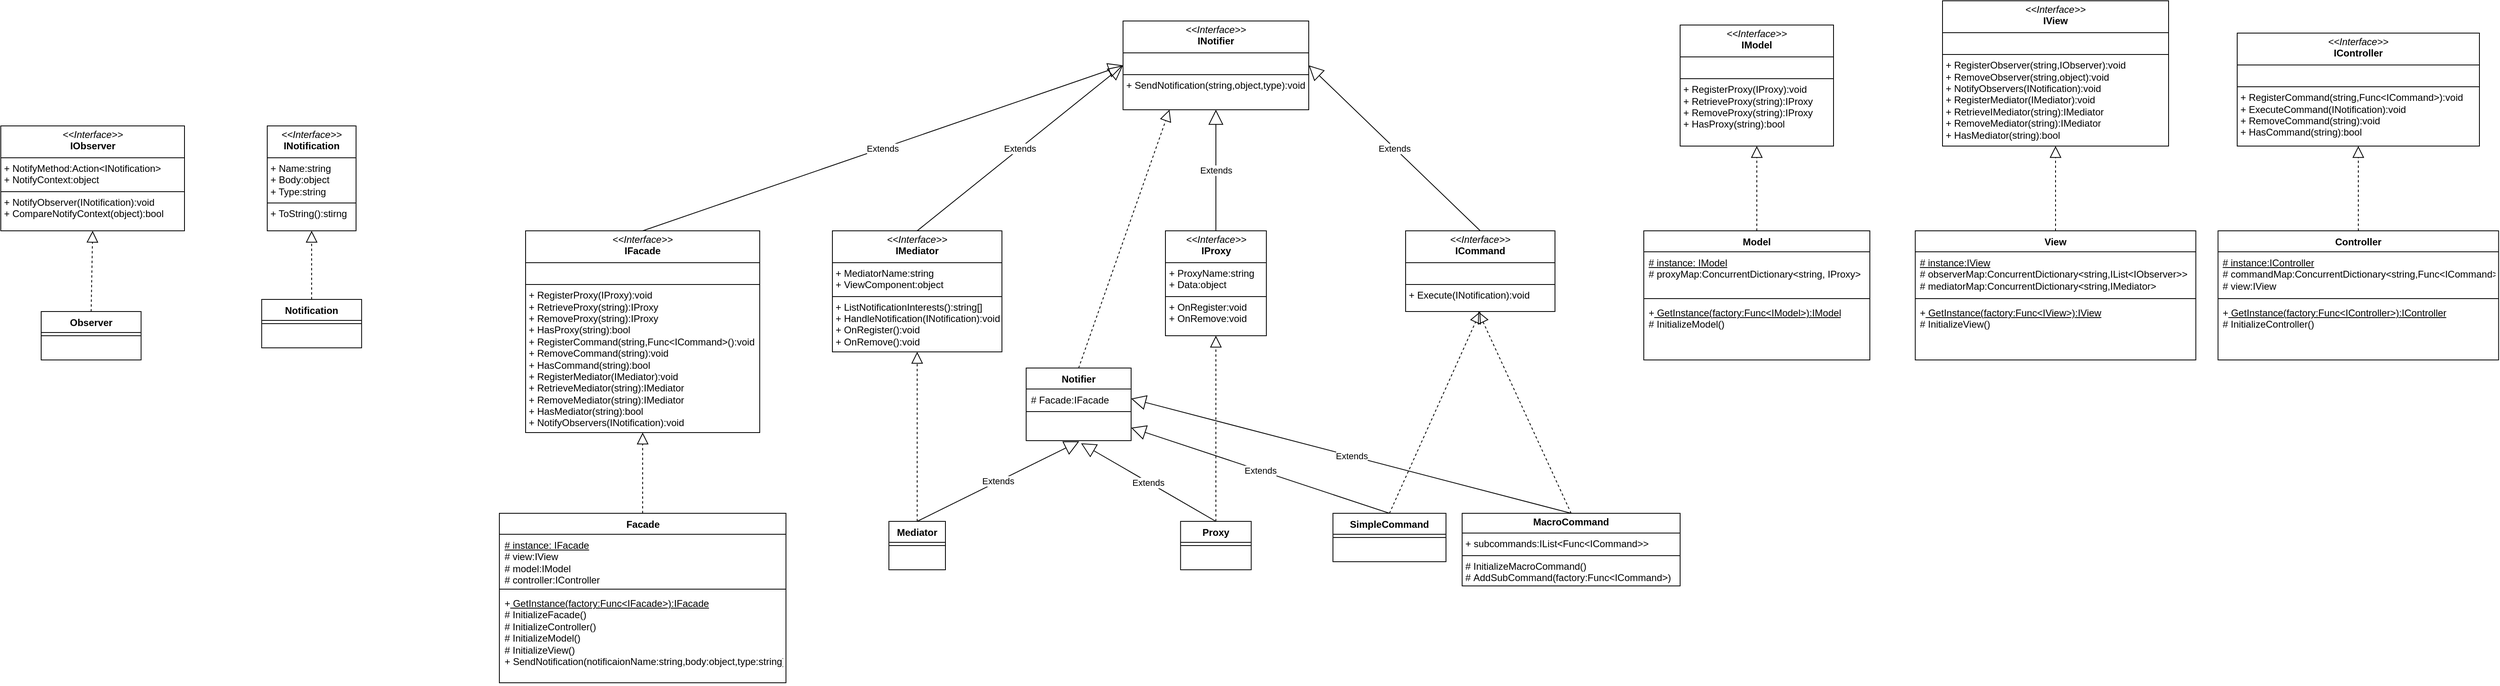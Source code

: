<mxfile version="25.0.3">
  <diagram id="C5RBs43oDa-KdzZeNtuy" name="Page-1">
    <mxGraphModel dx="5858" dy="1902" grid="1" gridSize="10" guides="1" tooltips="1" connect="1" arrows="1" fold="1" page="1" pageScale="1" pageWidth="827" pageHeight="1169" math="0" shadow="0">
      <root>
        <mxCell id="WIyWlLk6GJQsqaUBKTNV-0" />
        <mxCell id="WIyWlLk6GJQsqaUBKTNV-1" parent="WIyWlLk6GJQsqaUBKTNV-0" />
        <mxCell id="U8RlGA_P-cpTlbUNoO_q-1" value="&lt;p style=&quot;margin:0px;margin-top:4px;text-align:center;&quot;&gt;&lt;i&gt;&amp;lt;&amp;lt;Interface&amp;gt;&amp;gt;&lt;/i&gt;&lt;br&gt;&lt;b&gt;IModel&lt;/b&gt;&lt;/p&gt;&lt;hr size=&quot;1&quot; style=&quot;border-style:solid;&quot;&gt;&lt;p style=&quot;margin:0px;margin-left:4px;&quot;&gt;&lt;br&gt;&lt;/p&gt;&lt;hr size=&quot;1&quot; style=&quot;border-style:solid;&quot;&gt;&lt;p style=&quot;margin:0px;margin-left:4px;&quot;&gt;+ RegisterProxy(IProxy):void&lt;/p&gt;&lt;p style=&quot;margin:0px;margin-left:4px;&quot;&gt;+ RetrieveProxy(string):IProxy&lt;/p&gt;&lt;p style=&quot;margin:0px;margin-left:4px;&quot;&gt;+ RemoveProxy(string):IProxy&lt;/p&gt;&lt;p style=&quot;margin:0px;margin-left:4px;&quot;&gt;+ HasProxy(string):bool&lt;/p&gt;&lt;p style=&quot;margin:0px;margin-left:4px;&quot;&gt;&lt;br&gt;&lt;/p&gt;" style="verticalAlign=top;align=left;overflow=fill;html=1;whiteSpace=wrap;" parent="WIyWlLk6GJQsqaUBKTNV-1" vertex="1">
          <mxGeometry x="270" y="215" width="190" height="150" as="geometry" />
        </mxCell>
        <mxCell id="U8RlGA_P-cpTlbUNoO_q-2" style="edgeStyle=orthogonalEdgeStyle;rounded=0;orthogonalLoop=1;jettySize=auto;html=1;exitX=0.5;exitY=1;exitDx=0;exitDy=0;" parent="WIyWlLk6GJQsqaUBKTNV-1" source="U8RlGA_P-cpTlbUNoO_q-1" target="U8RlGA_P-cpTlbUNoO_q-1" edge="1">
          <mxGeometry relative="1" as="geometry" />
        </mxCell>
        <mxCell id="U8RlGA_P-cpTlbUNoO_q-3" value="&lt;p style=&quot;margin:0px;margin-top:4px;text-align:center;&quot;&gt;&lt;i&gt;&amp;lt;&amp;lt;Interface&amp;gt;&amp;gt;&lt;/i&gt;&lt;br&gt;&lt;b&gt;IView&lt;/b&gt;&lt;/p&gt;&lt;hr size=&quot;1&quot; style=&quot;border-style:solid;&quot;&gt;&lt;p style=&quot;margin:0px;margin-left:4px;&quot;&gt;&lt;br&gt;&lt;/p&gt;&lt;hr size=&quot;1&quot; style=&quot;border-style:solid;&quot;&gt;&lt;p style=&quot;margin:0px;margin-left:4px;&quot;&gt;+ RegisterObserver(string,IObserver):void&lt;/p&gt;&lt;p style=&quot;margin:0px;margin-left:4px;&quot;&gt;+ RemoveObserver(string,object):void&lt;/p&gt;&lt;p style=&quot;margin:0px;margin-left:4px;&quot;&gt;+ NotifyObservers(INotification):void&lt;/p&gt;&lt;p style=&quot;margin:0px;margin-left:4px;&quot;&gt;+ RegisterMediator(IMediator):void&lt;/p&gt;&lt;p style=&quot;margin:0px;margin-left:4px;&quot;&gt;+ RetrieveIMediator(string):IMediator&lt;/p&gt;&lt;p style=&quot;margin:0px;margin-left:4px;&quot;&gt;+ RemoveMediator(string):IMediator&lt;/p&gt;&lt;p style=&quot;margin:0px;margin-left:4px;&quot;&gt;+ HasMediator(string):bool&lt;/p&gt;&lt;p style=&quot;margin:0px;margin-left:4px;&quot;&gt;&lt;br&gt;&lt;/p&gt;&lt;p style=&quot;margin:0px;margin-left:4px;&quot;&gt;&lt;br&gt;&lt;/p&gt;" style="verticalAlign=top;align=left;overflow=fill;html=1;whiteSpace=wrap;" parent="WIyWlLk6GJQsqaUBKTNV-1" vertex="1">
          <mxGeometry x="595" y="185" width="280" height="180" as="geometry" />
        </mxCell>
        <mxCell id="U8RlGA_P-cpTlbUNoO_q-4" value="&lt;p style=&quot;margin:0px;margin-top:4px;text-align:center;&quot;&gt;&lt;i&gt;&amp;lt;&amp;lt;Interface&amp;gt;&amp;gt;&lt;/i&gt;&lt;br&gt;&lt;b&gt;IController&lt;/b&gt;&lt;/p&gt;&lt;hr size=&quot;1&quot; style=&quot;border-style:solid;&quot;&gt;&lt;p style=&quot;margin:0px;margin-left:4px;&quot;&gt;&lt;br&gt;&lt;/p&gt;&lt;hr size=&quot;1&quot; style=&quot;border-style:solid;&quot;&gt;&lt;p style=&quot;margin:0px;margin-left:4px;&quot;&gt;+ RegisterCommand(string,Func&amp;lt;ICommand&amp;gt;):void&lt;/p&gt;&lt;p style=&quot;margin:0px;margin-left:4px;&quot;&gt;+ ExecuteCommand(INotification):void&lt;/p&gt;&lt;p style=&quot;margin:0px;margin-left:4px;&quot;&gt;+ RemoveCommand(string):void&lt;/p&gt;&lt;p style=&quot;margin:0px;margin-left:4px;&quot;&gt;+ HasCommand(string):bool&lt;/p&gt;" style="verticalAlign=top;align=left;overflow=fill;html=1;whiteSpace=wrap;" parent="WIyWlLk6GJQsqaUBKTNV-1" vertex="1">
          <mxGeometry x="960" y="225" width="300" height="140" as="geometry" />
        </mxCell>
        <mxCell id="U8RlGA_P-cpTlbUNoO_q-5" value="&lt;p style=&quot;margin:0px;margin-top:4px;text-align:center;&quot;&gt;&lt;i&gt;&amp;lt;&amp;lt;Interface&amp;gt;&amp;gt;&lt;/i&gt;&lt;br&gt;&lt;b&gt;IProxy&lt;/b&gt;&lt;/p&gt;&lt;hr size=&quot;1&quot; style=&quot;border-style:solid;&quot;&gt;&lt;p style=&quot;margin:0px;margin-left:4px;&quot;&gt;+&amp;nbsp;ProxyName:string&lt;/p&gt;&lt;p style=&quot;margin:0px;margin-left:4px;&quot;&gt;+ Data:object&lt;/p&gt;&lt;hr size=&quot;1&quot; style=&quot;border-style:solid;&quot;&gt;&lt;p style=&quot;margin:0px;margin-left:4px;&quot;&gt;+ OnRegister:void&lt;/p&gt;&lt;p style=&quot;margin:0px;margin-left:4px;&quot;&gt;+ OnRemove:void&lt;/p&gt;" style="verticalAlign=top;align=left;overflow=fill;html=1;whiteSpace=wrap;" parent="WIyWlLk6GJQsqaUBKTNV-1" vertex="1">
          <mxGeometry x="-367.5" y="470" width="125" height="130" as="geometry" />
        </mxCell>
        <mxCell id="U8RlGA_P-cpTlbUNoO_q-6" value="&lt;p style=&quot;margin:0px;margin-top:4px;text-align:center;&quot;&gt;&lt;i&gt;&amp;lt;&amp;lt;Interface&amp;gt;&amp;gt;&lt;/i&gt;&lt;br&gt;&lt;b&gt;INotifier&lt;/b&gt;&lt;/p&gt;&lt;hr size=&quot;1&quot; style=&quot;border-style:solid;&quot;&gt;&lt;p style=&quot;margin:0px;margin-left:4px;&quot;&gt;&lt;br&gt;&lt;/p&gt;&lt;hr size=&quot;1&quot; style=&quot;border-style:solid;&quot;&gt;&lt;p style=&quot;margin:0px;margin-left:4px;&quot;&gt;+ SendNotification(string,object,type):void&lt;br&gt;&lt;/p&gt;" style="verticalAlign=top;align=left;overflow=fill;html=1;whiteSpace=wrap;" parent="WIyWlLk6GJQsqaUBKTNV-1" vertex="1">
          <mxGeometry x="-420" y="210" width="230" height="110" as="geometry" />
        </mxCell>
        <mxCell id="U8RlGA_P-cpTlbUNoO_q-13" value="Extends" style="endArrow=block;endSize=16;endFill=0;html=1;rounded=0;exitX=0.5;exitY=0;exitDx=0;exitDy=0;entryX=0.5;entryY=1;entryDx=0;entryDy=0;" parent="WIyWlLk6GJQsqaUBKTNV-1" source="U8RlGA_P-cpTlbUNoO_q-5" target="U8RlGA_P-cpTlbUNoO_q-6" edge="1">
          <mxGeometry width="160" relative="1" as="geometry">
            <mxPoint x="-300" y="410" as="sourcePoint" />
            <mxPoint x="-140" y="410" as="targetPoint" />
          </mxGeometry>
        </mxCell>
        <mxCell id="U8RlGA_P-cpTlbUNoO_q-16" value="&lt;p style=&quot;margin:0px;margin-top:4px;text-align:center;&quot;&gt;&lt;i&gt;&amp;lt;&amp;lt;Interface&amp;gt;&amp;gt;&lt;/i&gt;&lt;br&gt;&lt;b&gt;IObserver&lt;/b&gt;&lt;/p&gt;&lt;hr size=&quot;1&quot; style=&quot;border-style:solid;&quot;&gt;&lt;p style=&quot;margin:0px;margin-left:4px;&quot;&gt;+ NotifyMethod:Action&amp;lt;INotification&amp;gt;&lt;br&gt;&lt;/p&gt;&lt;p style=&quot;margin:0px;margin-left:4px;&quot;&gt;+ NotifyContext:object&lt;/p&gt;&lt;hr size=&quot;1&quot; style=&quot;border-style:solid;&quot;&gt;&lt;p style=&quot;margin:0px;margin-left:4px;&quot;&gt;+ NotifyObserver(INotification):void&lt;/p&gt;&lt;p style=&quot;margin:0px;margin-left:4px;&quot;&gt;+ CompareNotifyContext(object):bool&lt;/p&gt;" style="verticalAlign=top;align=left;overflow=fill;html=1;whiteSpace=wrap;" parent="WIyWlLk6GJQsqaUBKTNV-1" vertex="1">
          <mxGeometry x="-1810" y="340" width="227.5" height="130" as="geometry" />
        </mxCell>
        <mxCell id="U8RlGA_P-cpTlbUNoO_q-17" value="&lt;p style=&quot;margin:0px;margin-top:4px;text-align:center;&quot;&gt;&lt;i&gt;&amp;lt;&amp;lt;Interface&amp;gt;&amp;gt;&lt;/i&gt;&lt;br&gt;&lt;b&gt;INotification&lt;/b&gt;&lt;/p&gt;&lt;hr size=&quot;1&quot; style=&quot;border-style:solid;&quot;&gt;&lt;p style=&quot;margin:0px;margin-left:4px;&quot;&gt;+ Name:string&lt;br&gt;&lt;/p&gt;&lt;p style=&quot;margin:0px;margin-left:4px;&quot;&gt;+ Body:object&lt;/p&gt;&lt;p style=&quot;margin:0px;margin-left:4px;&quot;&gt;+ Type:string&lt;/p&gt;&lt;hr size=&quot;1&quot; style=&quot;border-style:solid;&quot;&gt;&lt;p style=&quot;margin:0px;margin-left:4px;&quot;&gt;+ ToString():stirng&lt;/p&gt;" style="verticalAlign=top;align=left;overflow=fill;html=1;whiteSpace=wrap;" parent="WIyWlLk6GJQsqaUBKTNV-1" vertex="1">
          <mxGeometry x="-1480" y="340" width="110" height="130" as="geometry" />
        </mxCell>
        <mxCell id="U8RlGA_P-cpTlbUNoO_q-18" value="&lt;p style=&quot;margin:0px;margin-top:4px;text-align:center;&quot;&gt;&lt;i&gt;&amp;lt;&amp;lt;Interface&amp;gt;&amp;gt;&lt;/i&gt;&lt;br&gt;&lt;b&gt;IMediator&lt;/b&gt;&lt;/p&gt;&lt;hr size=&quot;1&quot; style=&quot;border-style:solid;&quot;&gt;&lt;p style=&quot;margin:0px;margin-left:4px;&quot;&gt;+ MediatorName:string&lt;br&gt;&lt;/p&gt;&lt;p style=&quot;margin:0px;margin-left:4px;&quot;&gt;+ ViewComponent:object&lt;/p&gt;&lt;hr size=&quot;1&quot; style=&quot;border-style:solid;&quot;&gt;&lt;p style=&quot;margin:0px;margin-left:4px;&quot;&gt;+ ListNotificationInterests():string[]&lt;br&gt;&lt;/p&gt;&lt;p style=&quot;margin:0px;margin-left:4px;&quot;&gt;+&amp;nbsp;HandleNotification(INotification):void&lt;/p&gt;&lt;p style=&quot;margin:0px;margin-left:4px;&quot;&gt;+ OnRegister():void&lt;/p&gt;&lt;p style=&quot;margin:0px;margin-left:4px;&quot;&gt;+ OnRemove():void&lt;/p&gt;" style="verticalAlign=top;align=left;overflow=fill;html=1;whiteSpace=wrap;" parent="WIyWlLk6GJQsqaUBKTNV-1" vertex="1">
          <mxGeometry x="-780" y="470" width="210" height="150" as="geometry" />
        </mxCell>
        <mxCell id="U8RlGA_P-cpTlbUNoO_q-19" value="Extends" style="endArrow=block;endSize=16;endFill=0;html=1;rounded=0;entryX=0;entryY=0.5;entryDx=0;entryDy=0;exitX=0.5;exitY=0;exitDx=0;exitDy=0;" parent="WIyWlLk6GJQsqaUBKTNV-1" source="U8RlGA_P-cpTlbUNoO_q-18" target="U8RlGA_P-cpTlbUNoO_q-6" edge="1">
          <mxGeometry width="160" relative="1" as="geometry">
            <mxPoint x="-510" y="410" as="sourcePoint" />
            <mxPoint x="-525.5" y="300" as="targetPoint" />
          </mxGeometry>
        </mxCell>
        <mxCell id="U8RlGA_P-cpTlbUNoO_q-20" value="&lt;p style=&quot;margin:0px;margin-top:4px;text-align:center;&quot;&gt;&lt;i&gt;&amp;lt;&amp;lt;Interface&amp;gt;&amp;gt;&lt;/i&gt;&lt;br&gt;&lt;b&gt;I&lt;/b&gt;&lt;span style=&quot;background-color: initial; text-align: left;&quot;&gt;&lt;b&gt;Command&lt;/b&gt;&lt;/span&gt;&lt;/p&gt;&lt;hr size=&quot;1&quot; style=&quot;border-style:solid;&quot;&gt;&lt;p style=&quot;margin:0px;margin-left:4px;&quot;&gt;&lt;br&gt;&lt;/p&gt;&lt;hr size=&quot;1&quot; style=&quot;border-style:solid;&quot;&gt;&lt;p style=&quot;margin:0px;margin-left:4px;&quot;&gt;+ Execute(INotification):void&lt;/p&gt;" style="verticalAlign=top;align=left;overflow=fill;html=1;whiteSpace=wrap;" parent="WIyWlLk6GJQsqaUBKTNV-1" vertex="1">
          <mxGeometry x="-70" y="470" width="185" height="100" as="geometry" />
        </mxCell>
        <mxCell id="U8RlGA_P-cpTlbUNoO_q-22" value="Extends" style="endArrow=block;endSize=16;endFill=0;html=1;rounded=0;entryX=1;entryY=0.5;entryDx=0;entryDy=0;exitX=0.5;exitY=0;exitDx=0;exitDy=0;" parent="WIyWlLk6GJQsqaUBKTNV-1" source="U8RlGA_P-cpTlbUNoO_q-20" target="U8RlGA_P-cpTlbUNoO_q-6" edge="1">
          <mxGeometry width="160" relative="1" as="geometry">
            <mxPoint x="-40" y="420" as="sourcePoint" />
            <mxPoint x="120" y="580" as="targetPoint" />
          </mxGeometry>
        </mxCell>
        <mxCell id="U8RlGA_P-cpTlbUNoO_q-23" value="&lt;p style=&quot;margin:0px;margin-top:4px;text-align:center;&quot;&gt;&lt;i&gt;&amp;lt;&amp;lt;Interface&amp;gt;&amp;gt;&lt;/i&gt;&lt;br&gt;&lt;b&gt;IFacade&lt;/b&gt;&lt;/p&gt;&lt;hr size=&quot;1&quot; style=&quot;border-style:solid;&quot;&gt;&lt;p style=&quot;margin:0px;margin-left:4px;&quot;&gt;&lt;br&gt;&lt;/p&gt;&lt;hr size=&quot;1&quot; style=&quot;border-style:solid;&quot;&gt;&lt;p style=&quot;margin:0px;margin-left:4px;&quot;&gt;+&amp;nbsp;&lt;span style=&quot;background-color: initial;&quot;&gt;RegisterProxy(IProxy):void&lt;/span&gt;&lt;/p&gt;&lt;p style=&quot;margin:0px;margin-left:4px;&quot;&gt;&lt;span style=&quot;background-color: initial;&quot;&gt;+ RetrieveProxy(string):IProxy&lt;/span&gt;&lt;/p&gt;&lt;p style=&quot;margin:0px;margin-left:4px;&quot;&gt;&lt;span style=&quot;background-color: initial;&quot;&gt;+ RemoveProxy(string):IProxy&lt;/span&gt;&lt;/p&gt;&lt;p style=&quot;margin:0px;margin-left:4px;&quot;&gt;&lt;span style=&quot;background-color: initial;&quot;&gt;+ HasProxy(string):bool&lt;/span&gt;&lt;/p&gt;&lt;p style=&quot;margin:0px;margin-left:4px;&quot;&gt;&lt;span style=&quot;background-color: initial;&quot;&gt;+ RegisterCommand(string,Func&amp;lt;ICommand&amp;gt;():void&lt;/span&gt;&lt;/p&gt;&lt;p style=&quot;margin:0px;margin-left:4px;&quot;&gt;&lt;span style=&quot;background-color: initial;&quot;&gt;+ RemoveCommand(string):void&lt;/span&gt;&lt;/p&gt;&lt;p style=&quot;margin:0px;margin-left:4px;&quot;&gt;&lt;span style=&quot;background-color: initial;&quot;&gt;+ HasCommand(string):bool&lt;/span&gt;&lt;/p&gt;&lt;p style=&quot;margin:0px;margin-left:4px;&quot;&gt;&lt;span style=&quot;background-color: initial;&quot;&gt;+ RegisterMediator(IMediator):void&lt;/span&gt;&lt;/p&gt;&lt;p style=&quot;margin:0px;margin-left:4px;&quot;&gt;+ RetrieveMediator(string):IMediator&lt;/p&gt;&lt;p style=&quot;margin:0px;margin-left:4px;&quot;&gt;+ RemoveMediator(string):IMediator&lt;/p&gt;&lt;p style=&quot;margin:0px;margin-left:4px;&quot;&gt;+ HasMediator(string):bool&lt;/p&gt;&lt;p style=&quot;margin:0px;margin-left:4px;&quot;&gt;+ NotifyObservers(INotification):void&lt;/p&gt;&lt;p style=&quot;margin:0px;margin-left:4px;&quot;&gt;&lt;span style=&quot;background-color: initial;&quot;&gt;&lt;br&gt;&lt;/span&gt;&lt;/p&gt;" style="verticalAlign=top;align=left;overflow=fill;html=1;whiteSpace=wrap;" parent="WIyWlLk6GJQsqaUBKTNV-1" vertex="1">
          <mxGeometry x="-1160" y="470" width="290" height="250" as="geometry" />
        </mxCell>
        <mxCell id="U8RlGA_P-cpTlbUNoO_q-24" value="Extends" style="endArrow=block;endSize=16;endFill=0;html=1;rounded=0;entryX=0;entryY=0.5;entryDx=0;entryDy=0;exitX=0.5;exitY=0;exitDx=0;exitDy=0;" parent="WIyWlLk6GJQsqaUBKTNV-1" source="U8RlGA_P-cpTlbUNoO_q-23" target="U8RlGA_P-cpTlbUNoO_q-6" edge="1">
          <mxGeometry width="160" relative="1" as="geometry">
            <mxPoint x="-1010" y="340" as="sourcePoint" />
            <mxPoint x="-850" y="340" as="targetPoint" />
          </mxGeometry>
        </mxCell>
        <mxCell id="U8RlGA_P-cpTlbUNoO_q-29" value="" style="endArrow=block;dashed=1;endFill=0;endSize=12;html=1;rounded=0;exitX=0.5;exitY=0;exitDx=0;exitDy=0;" parent="WIyWlLk6GJQsqaUBKTNV-1" source="U8RlGA_P-cpTlbUNoO_q-46" target="U8RlGA_P-cpTlbUNoO_q-1" edge="1">
          <mxGeometry width="160" relative="1" as="geometry">
            <mxPoint x="365" y="470" as="sourcePoint" />
            <mxPoint x="440" y="630" as="targetPoint" />
          </mxGeometry>
        </mxCell>
        <mxCell id="U8RlGA_P-cpTlbUNoO_q-30" value="View" style="swimlane;fontStyle=1;align=center;verticalAlign=top;childLayout=stackLayout;horizontal=1;startSize=26;horizontalStack=0;resizeParent=1;resizeParentMax=0;resizeLast=0;collapsible=1;marginBottom=0;whiteSpace=wrap;html=1;" parent="WIyWlLk6GJQsqaUBKTNV-1" vertex="1">
          <mxGeometry x="561.25" y="470" width="347.5" height="160" as="geometry">
            <mxRectangle x="280" y="480" width="70" height="30" as="alternateBounds" />
          </mxGeometry>
        </mxCell>
        <mxCell id="U8RlGA_P-cpTlbUNoO_q-31" value="&lt;u&gt;# instance:IView&lt;/u&gt;&lt;div&gt;# observerMap:ConcurrentDictionary&amp;lt;string,IList&amp;lt;IObserver&amp;gt;&amp;gt;&lt;/div&gt;&lt;div&gt;# mediatorMap:ConcurrentDictionary&amp;lt;string,IMediator&amp;gt;&lt;/div&gt;" style="text;strokeColor=none;fillColor=none;align=left;verticalAlign=top;spacingLeft=4;spacingRight=4;overflow=hidden;rotatable=0;points=[[0,0.5],[1,0.5]];portConstraint=eastwest;whiteSpace=wrap;html=1;" parent="U8RlGA_P-cpTlbUNoO_q-30" vertex="1">
          <mxGeometry y="26" width="347.5" height="54" as="geometry" />
        </mxCell>
        <mxCell id="U8RlGA_P-cpTlbUNoO_q-32" value="" style="line;strokeWidth=1;fillColor=none;align=left;verticalAlign=middle;spacingTop=-1;spacingLeft=3;spacingRight=3;rotatable=0;labelPosition=right;points=[];portConstraint=eastwest;strokeColor=inherit;" parent="U8RlGA_P-cpTlbUNoO_q-30" vertex="1">
          <mxGeometry y="80" width="347.5" height="8" as="geometry" />
        </mxCell>
        <mxCell id="U8RlGA_P-cpTlbUNoO_q-33" value="&lt;div&gt;+&lt;u&gt; GetInstance(&lt;span style=&quot;background-color: initial;&quot;&gt;factory:&lt;/span&gt;&lt;span style=&quot;background-color: initial;&quot;&gt;Func&amp;lt;IView&amp;gt;):IView&lt;/span&gt;&lt;/u&gt;&lt;/div&gt;#&amp;nbsp;InitializeView()&lt;div&gt;&lt;div&gt;&lt;br&gt;&lt;/div&gt;&lt;/div&gt;" style="text;strokeColor=none;fillColor=none;align=left;verticalAlign=top;spacingLeft=4;spacingRight=4;overflow=hidden;rotatable=0;points=[[0,0.5],[1,0.5]];portConstraint=eastwest;whiteSpace=wrap;html=1;" parent="U8RlGA_P-cpTlbUNoO_q-30" vertex="1">
          <mxGeometry y="88" width="347.5" height="72" as="geometry" />
        </mxCell>
        <mxCell id="U8RlGA_P-cpTlbUNoO_q-34" value="" style="endArrow=block;dashed=1;endFill=0;endSize=12;html=1;rounded=0;exitX=0.5;exitY=0;exitDx=0;exitDy=0;entryX=0.5;entryY=1;entryDx=0;entryDy=0;" parent="WIyWlLk6GJQsqaUBKTNV-1" source="U8RlGA_P-cpTlbUNoO_q-30" target="U8RlGA_P-cpTlbUNoO_q-3" edge="1">
          <mxGeometry width="160" relative="1" as="geometry">
            <mxPoint x="649.57" y="485" as="sourcePoint" />
            <mxPoint x="649.57" y="380" as="targetPoint" />
          </mxGeometry>
        </mxCell>
        <mxCell id="U8RlGA_P-cpTlbUNoO_q-35" value="Controller" style="swimlane;fontStyle=1;align=center;verticalAlign=top;childLayout=stackLayout;horizontal=1;startSize=26;horizontalStack=0;resizeParent=1;resizeParentMax=0;resizeLast=0;collapsible=1;marginBottom=0;whiteSpace=wrap;html=1;" parent="WIyWlLk6GJQsqaUBKTNV-1" vertex="1">
          <mxGeometry x="936.25" y="470" width="347.5" height="160" as="geometry">
            <mxRectangle x="280" y="480" width="70" height="30" as="alternateBounds" />
          </mxGeometry>
        </mxCell>
        <mxCell id="U8RlGA_P-cpTlbUNoO_q-36" value="&lt;u&gt;# instance:IController&lt;/u&gt;&lt;div&gt;#&amp;nbsp;commandMap:ConcurrentDictionary&amp;lt;string,Func&amp;lt;ICommand&amp;gt;&amp;gt;&lt;/div&gt;&lt;div&gt;# view:IView&lt;/div&gt;" style="text;strokeColor=none;fillColor=none;align=left;verticalAlign=top;spacingLeft=4;spacingRight=4;overflow=hidden;rotatable=0;points=[[0,0.5],[1,0.5]];portConstraint=eastwest;whiteSpace=wrap;html=1;" parent="U8RlGA_P-cpTlbUNoO_q-35" vertex="1">
          <mxGeometry y="26" width="347.5" height="54" as="geometry" />
        </mxCell>
        <mxCell id="U8RlGA_P-cpTlbUNoO_q-37" value="" style="line;strokeWidth=1;fillColor=none;align=left;verticalAlign=middle;spacingTop=-1;spacingLeft=3;spacingRight=3;rotatable=0;labelPosition=right;points=[];portConstraint=eastwest;strokeColor=inherit;" parent="U8RlGA_P-cpTlbUNoO_q-35" vertex="1">
          <mxGeometry y="80" width="347.5" height="8" as="geometry" />
        </mxCell>
        <mxCell id="U8RlGA_P-cpTlbUNoO_q-38" value="&lt;div&gt;+&lt;u&gt; GetInstance(&lt;span style=&quot;background-color: initial;&quot;&gt;factory:&lt;/span&gt;&lt;span style=&quot;background-color: initial;&quot;&gt;Func&amp;lt;IController&amp;gt;):IController&lt;/span&gt;&lt;/u&gt;&lt;/div&gt;#&amp;nbsp;InitializeController()&lt;div&gt;&lt;div&gt;&lt;br&gt;&lt;/div&gt;&lt;/div&gt;" style="text;strokeColor=none;fillColor=none;align=left;verticalAlign=top;spacingLeft=4;spacingRight=4;overflow=hidden;rotatable=0;points=[[0,0.5],[1,0.5]];portConstraint=eastwest;whiteSpace=wrap;html=1;" parent="U8RlGA_P-cpTlbUNoO_q-35" vertex="1">
          <mxGeometry y="88" width="347.5" height="72" as="geometry" />
        </mxCell>
        <mxCell id="U8RlGA_P-cpTlbUNoO_q-39" value="" style="endArrow=block;dashed=1;endFill=0;endSize=12;html=1;rounded=0;exitX=0.5;exitY=0;exitDx=0;exitDy=0;entryX=0.5;entryY=1;entryDx=0;entryDy=0;" parent="WIyWlLk6GJQsqaUBKTNV-1" source="U8RlGA_P-cpTlbUNoO_q-35" target="U8RlGA_P-cpTlbUNoO_q-4" edge="1">
          <mxGeometry width="160" relative="1" as="geometry">
            <mxPoint x="1090" y="505" as="sourcePoint" />
            <mxPoint x="1090" y="400" as="targetPoint" />
          </mxGeometry>
        </mxCell>
        <mxCell id="U8RlGA_P-cpTlbUNoO_q-46" value="Model" style="swimlane;fontStyle=1;align=center;verticalAlign=top;childLayout=stackLayout;horizontal=1;startSize=26;horizontalStack=0;resizeParent=1;resizeParentMax=0;resizeLast=0;collapsible=1;marginBottom=0;whiteSpace=wrap;html=1;" parent="WIyWlLk6GJQsqaUBKTNV-1" vertex="1">
          <mxGeometry x="225" y="470" width="280" height="160" as="geometry">
            <mxRectangle x="280" y="480" width="70" height="30" as="alternateBounds" />
          </mxGeometry>
        </mxCell>
        <mxCell id="U8RlGA_P-cpTlbUNoO_q-47" value="&lt;u&gt;# instance:&amp;nbsp;IModel&lt;/u&gt;&lt;div&gt;#&amp;nbsp;proxyMap:ConcurrentDictionary&amp;lt;string, IProxy&amp;gt;&lt;/div&gt;" style="text;strokeColor=none;fillColor=none;align=left;verticalAlign=top;spacingLeft=4;spacingRight=4;overflow=hidden;rotatable=0;points=[[0,0.5],[1,0.5]];portConstraint=eastwest;whiteSpace=wrap;html=1;" parent="U8RlGA_P-cpTlbUNoO_q-46" vertex="1">
          <mxGeometry y="26" width="280" height="54" as="geometry" />
        </mxCell>
        <mxCell id="U8RlGA_P-cpTlbUNoO_q-48" value="" style="line;strokeWidth=1;fillColor=none;align=left;verticalAlign=middle;spacingTop=-1;spacingLeft=3;spacingRight=3;rotatable=0;labelPosition=right;points=[];portConstraint=eastwest;strokeColor=inherit;" parent="U8RlGA_P-cpTlbUNoO_q-46" vertex="1">
          <mxGeometry y="80" width="280" height="8" as="geometry" />
        </mxCell>
        <mxCell id="U8RlGA_P-cpTlbUNoO_q-49" value="&lt;div&gt;&lt;div&gt;+&lt;u&gt;&amp;nbsp;GetInstance(&lt;span style=&quot;background-color: initial;&quot;&gt;factory:&lt;/span&gt;&lt;span style=&quot;background-color: initial;&quot;&gt;Func&amp;lt;IModel&amp;gt;):IModel&lt;/span&gt;&lt;/u&gt;&lt;/div&gt;#&amp;nbsp;InitializeModel()&lt;div&gt;&lt;br&gt;&lt;/div&gt;&lt;/div&gt;" style="text;strokeColor=none;fillColor=none;align=left;verticalAlign=top;spacingLeft=4;spacingRight=4;overflow=hidden;rotatable=0;points=[[0,0.5],[1,0.5]];portConstraint=eastwest;whiteSpace=wrap;html=1;" parent="U8RlGA_P-cpTlbUNoO_q-46" vertex="1">
          <mxGeometry y="88" width="280" height="72" as="geometry" />
        </mxCell>
        <mxCell id="U8RlGA_P-cpTlbUNoO_q-50" value="Facade" style="swimlane;fontStyle=1;align=center;verticalAlign=top;childLayout=stackLayout;horizontal=1;startSize=26;horizontalStack=0;resizeParent=1;resizeParentMax=0;resizeLast=0;collapsible=1;marginBottom=0;whiteSpace=wrap;html=1;" parent="WIyWlLk6GJQsqaUBKTNV-1" vertex="1">
          <mxGeometry x="-1192.5" y="820" width="355" height="210" as="geometry">
            <mxRectangle x="280" y="480" width="70" height="30" as="alternateBounds" />
          </mxGeometry>
        </mxCell>
        <mxCell id="U8RlGA_P-cpTlbUNoO_q-51" value="&lt;u&gt;# instance:&amp;nbsp;IFacade&lt;br&gt;&lt;/u&gt;&lt;div&gt;# view:IView&lt;/div&gt;&lt;div&gt;# model:IModel&lt;/div&gt;&lt;div&gt;# controller:IController&lt;/div&gt;" style="text;strokeColor=none;fillColor=none;align=left;verticalAlign=top;spacingLeft=4;spacingRight=4;overflow=hidden;rotatable=0;points=[[0,0.5],[1,0.5]];portConstraint=eastwest;whiteSpace=wrap;html=1;" parent="U8RlGA_P-cpTlbUNoO_q-50" vertex="1">
          <mxGeometry y="26" width="355" height="64" as="geometry" />
        </mxCell>
        <mxCell id="U8RlGA_P-cpTlbUNoO_q-52" value="" style="line;strokeWidth=1;fillColor=none;align=left;verticalAlign=middle;spacingTop=-1;spacingLeft=3;spacingRight=3;rotatable=0;labelPosition=right;points=[];portConstraint=eastwest;strokeColor=inherit;" parent="U8RlGA_P-cpTlbUNoO_q-50" vertex="1">
          <mxGeometry y="90" width="355" height="8" as="geometry" />
        </mxCell>
        <mxCell id="U8RlGA_P-cpTlbUNoO_q-53" value="&lt;div&gt;&lt;div&gt;+&lt;u&gt;&amp;nbsp;GetInstance(&lt;span style=&quot;background-color: initial;&quot;&gt;factory:&lt;/span&gt;&lt;span style=&quot;background-color: initial;&quot;&gt;Func&amp;lt;IFacade&amp;gt;):&lt;/span&gt;&lt;/u&gt;&lt;span style=&quot;background-color: initial;&quot;&gt;&lt;u&gt;IFacade&lt;/u&gt;&lt;/span&gt;&lt;/div&gt;#&amp;nbsp;InitializeFacade()&lt;/div&gt;&lt;div&gt;# InitializeController()&lt;/div&gt;&lt;div&gt;# InitializeModel()&lt;/div&gt;&lt;div&gt;# InitializeView()&lt;/div&gt;&lt;div&gt;+&amp;nbsp;SendNotification(notificaionName:string,body:object,type:string)&lt;/div&gt;&lt;div&gt;&lt;br&gt;&lt;div&gt;&lt;br&gt;&lt;/div&gt;&lt;/div&gt;" style="text;strokeColor=none;fillColor=none;align=left;verticalAlign=top;spacingLeft=4;spacingRight=4;overflow=hidden;rotatable=0;points=[[0,0.5],[1,0.5]];portConstraint=eastwest;whiteSpace=wrap;html=1;" parent="U8RlGA_P-cpTlbUNoO_q-50" vertex="1">
          <mxGeometry y="98" width="355" height="112" as="geometry" />
        </mxCell>
        <mxCell id="U8RlGA_P-cpTlbUNoO_q-54" value="" style="endArrow=block;dashed=1;endFill=0;endSize=12;html=1;rounded=0;exitX=0.5;exitY=0;exitDx=0;exitDy=0;entryX=0.5;entryY=1;entryDx=0;entryDy=0;" parent="WIyWlLk6GJQsqaUBKTNV-1" source="U8RlGA_P-cpTlbUNoO_q-50" target="U8RlGA_P-cpTlbUNoO_q-23" edge="1">
          <mxGeometry width="160" relative="1" as="geometry">
            <mxPoint x="-553.34" y="795" as="sourcePoint" />
            <mxPoint x="-553.34" y="690" as="targetPoint" />
          </mxGeometry>
        </mxCell>
        <mxCell id="U8RlGA_P-cpTlbUNoO_q-55" value="Notifier" style="swimlane;fontStyle=1;align=center;verticalAlign=top;childLayout=stackLayout;horizontal=1;startSize=26;horizontalStack=0;resizeParent=1;resizeParentMax=0;resizeLast=0;collapsible=1;marginBottom=0;whiteSpace=wrap;html=1;" parent="WIyWlLk6GJQsqaUBKTNV-1" vertex="1">
          <mxGeometry x="-540" y="640" width="130" height="90" as="geometry">
            <mxRectangle x="280" y="480" width="70" height="30" as="alternateBounds" />
          </mxGeometry>
        </mxCell>
        <mxCell id="U8RlGA_P-cpTlbUNoO_q-56" value="# Facade:IFacade" style="text;strokeColor=none;fillColor=none;align=left;verticalAlign=top;spacingLeft=4;spacingRight=4;overflow=hidden;rotatable=0;points=[[0,0.5],[1,0.5]];portConstraint=eastwest;whiteSpace=wrap;html=1;" parent="U8RlGA_P-cpTlbUNoO_q-55" vertex="1">
          <mxGeometry y="26" width="130" height="24" as="geometry" />
        </mxCell>
        <mxCell id="U8RlGA_P-cpTlbUNoO_q-57" value="" style="line;strokeWidth=1;fillColor=none;align=left;verticalAlign=middle;spacingTop=-1;spacingLeft=3;spacingRight=3;rotatable=0;labelPosition=right;points=[];portConstraint=eastwest;strokeColor=inherit;" parent="U8RlGA_P-cpTlbUNoO_q-55" vertex="1">
          <mxGeometry y="50" width="130" height="8" as="geometry" />
        </mxCell>
        <mxCell id="U8RlGA_P-cpTlbUNoO_q-58" value="&lt;div&gt;&lt;div&gt;&lt;br&gt;&lt;/div&gt;&lt;/div&gt;" style="text;strokeColor=none;fillColor=none;align=left;verticalAlign=top;spacingLeft=4;spacingRight=4;overflow=hidden;rotatable=0;points=[[0,0.5],[1,0.5]];portConstraint=eastwest;whiteSpace=wrap;html=1;" parent="U8RlGA_P-cpTlbUNoO_q-55" vertex="1">
          <mxGeometry y="58" width="130" height="32" as="geometry" />
        </mxCell>
        <mxCell id="U8RlGA_P-cpTlbUNoO_q-60" value="" style="endArrow=block;dashed=1;endFill=0;endSize=12;html=1;rounded=0;exitX=0.5;exitY=0;exitDx=0;exitDy=0;entryX=0.25;entryY=1;entryDx=0;entryDy=0;" parent="WIyWlLk6GJQsqaUBKTNV-1" source="U8RlGA_P-cpTlbUNoO_q-55" target="U8RlGA_P-cpTlbUNoO_q-6" edge="1">
          <mxGeometry width="160" relative="1" as="geometry">
            <mxPoint x="-795" y="1220" as="sourcePoint" />
            <mxPoint x="-90" y="710" as="targetPoint" />
          </mxGeometry>
        </mxCell>
        <mxCell id="U8RlGA_P-cpTlbUNoO_q-61" value="Mediator" style="swimlane;fontStyle=1;align=center;verticalAlign=top;childLayout=stackLayout;horizontal=1;startSize=26;horizontalStack=0;resizeParent=1;resizeParentMax=0;resizeLast=0;collapsible=1;marginBottom=0;whiteSpace=wrap;html=1;" parent="WIyWlLk6GJQsqaUBKTNV-1" vertex="1">
          <mxGeometry x="-710" y="830" width="70" height="60" as="geometry">
            <mxRectangle x="280" y="480" width="70" height="30" as="alternateBounds" />
          </mxGeometry>
        </mxCell>
        <mxCell id="U8RlGA_P-cpTlbUNoO_q-63" value="" style="line;strokeWidth=1;fillColor=none;align=left;verticalAlign=middle;spacingTop=-1;spacingLeft=3;spacingRight=3;rotatable=0;labelPosition=right;points=[];portConstraint=eastwest;strokeColor=inherit;" parent="U8RlGA_P-cpTlbUNoO_q-61" vertex="1">
          <mxGeometry y="26" width="70" height="8" as="geometry" />
        </mxCell>
        <mxCell id="U8RlGA_P-cpTlbUNoO_q-64" value="&lt;div&gt;&lt;div&gt;&lt;br&gt;&lt;/div&gt;&lt;/div&gt;" style="text;strokeColor=none;fillColor=none;align=left;verticalAlign=top;spacingLeft=4;spacingRight=4;overflow=hidden;rotatable=0;points=[[0,0.5],[1,0.5]];portConstraint=eastwest;whiteSpace=wrap;html=1;" parent="U8RlGA_P-cpTlbUNoO_q-61" vertex="1">
          <mxGeometry y="34" width="70" height="26" as="geometry" />
        </mxCell>
        <mxCell id="U8RlGA_P-cpTlbUNoO_q-65" value="" style="endArrow=block;dashed=1;endFill=0;endSize=12;html=1;rounded=0;entryX=0.5;entryY=1;entryDx=0;entryDy=0;exitX=0.5;exitY=0;exitDx=0;exitDy=0;" parent="WIyWlLk6GJQsqaUBKTNV-1" source="U8RlGA_P-cpTlbUNoO_q-61" target="U8RlGA_P-cpTlbUNoO_q-18" edge="1">
          <mxGeometry width="160" relative="1" as="geometry">
            <mxPoint x="-770" y="840" as="sourcePoint" />
            <mxPoint x="-707" y="640" as="targetPoint" />
          </mxGeometry>
        </mxCell>
        <mxCell id="U8RlGA_P-cpTlbUNoO_q-66" value="Extends" style="endArrow=block;endSize=16;endFill=0;html=1;rounded=0;exitX=0.5;exitY=0;exitDx=0;exitDy=0;entryX=0.505;entryY=1.029;entryDx=0;entryDy=0;entryPerimeter=0;" parent="WIyWlLk6GJQsqaUBKTNV-1" source="U8RlGA_P-cpTlbUNoO_q-61" target="U8RlGA_P-cpTlbUNoO_q-58" edge="1">
          <mxGeometry width="160" relative="1" as="geometry">
            <mxPoint x="-280" y="650" as="sourcePoint" />
            <mxPoint x="-120" y="650" as="targetPoint" />
          </mxGeometry>
        </mxCell>
        <mxCell id="U8RlGA_P-cpTlbUNoO_q-67" value="Proxy" style="swimlane;fontStyle=1;align=center;verticalAlign=top;childLayout=stackLayout;horizontal=1;startSize=26;horizontalStack=0;resizeParent=1;resizeParentMax=0;resizeLast=0;collapsible=1;marginBottom=0;whiteSpace=wrap;html=1;" parent="WIyWlLk6GJQsqaUBKTNV-1" vertex="1">
          <mxGeometry x="-348.75" y="830" width="87.5" height="60" as="geometry">
            <mxRectangle x="280" y="480" width="70" height="30" as="alternateBounds" />
          </mxGeometry>
        </mxCell>
        <mxCell id="U8RlGA_P-cpTlbUNoO_q-68" value="" style="line;strokeWidth=1;fillColor=none;align=left;verticalAlign=middle;spacingTop=-1;spacingLeft=3;spacingRight=3;rotatable=0;labelPosition=right;points=[];portConstraint=eastwest;strokeColor=inherit;" parent="U8RlGA_P-cpTlbUNoO_q-67" vertex="1">
          <mxGeometry y="26" width="87.5" height="8" as="geometry" />
        </mxCell>
        <mxCell id="U8RlGA_P-cpTlbUNoO_q-69" value="&lt;div&gt;&lt;div&gt;&lt;br&gt;&lt;/div&gt;&lt;/div&gt;" style="text;strokeColor=none;fillColor=none;align=left;verticalAlign=top;spacingLeft=4;spacingRight=4;overflow=hidden;rotatable=0;points=[[0,0.5],[1,0.5]];portConstraint=eastwest;whiteSpace=wrap;html=1;" parent="U8RlGA_P-cpTlbUNoO_q-67" vertex="1">
          <mxGeometry y="34" width="87.5" height="26" as="geometry" />
        </mxCell>
        <mxCell id="U8RlGA_P-cpTlbUNoO_q-70" value="Extends" style="endArrow=block;endSize=16;endFill=0;html=1;rounded=0;exitX=0.5;exitY=0;exitDx=0;exitDy=0;entryX=0.523;entryY=1.103;entryDx=0;entryDy=0;entryPerimeter=0;" parent="WIyWlLk6GJQsqaUBKTNV-1" source="U8RlGA_P-cpTlbUNoO_q-67" target="U8RlGA_P-cpTlbUNoO_q-58" edge="1">
          <mxGeometry width="160" relative="1" as="geometry">
            <mxPoint x="-270" y="839" as="sourcePoint" />
            <mxPoint x="-440" y="760" as="targetPoint" />
          </mxGeometry>
        </mxCell>
        <mxCell id="U8RlGA_P-cpTlbUNoO_q-71" value="" style="endArrow=block;dashed=1;endFill=0;endSize=12;html=1;rounded=0;exitX=0.5;exitY=0;exitDx=0;exitDy=0;entryX=0.5;entryY=1;entryDx=0;entryDy=0;" parent="WIyWlLk6GJQsqaUBKTNV-1" source="U8RlGA_P-cpTlbUNoO_q-67" target="U8RlGA_P-cpTlbUNoO_q-5" edge="1">
          <mxGeometry width="160" relative="1" as="geometry">
            <mxPoint x="-70" y="910" as="sourcePoint" />
            <mxPoint x="192" y="700" as="targetPoint" />
          </mxGeometry>
        </mxCell>
        <mxCell id="U8RlGA_P-cpTlbUNoO_q-72" value="Observer" style="swimlane;fontStyle=1;align=center;verticalAlign=top;childLayout=stackLayout;horizontal=1;startSize=26;horizontalStack=0;resizeParent=1;resizeParentMax=0;resizeLast=0;collapsible=1;marginBottom=0;whiteSpace=wrap;html=1;" parent="WIyWlLk6GJQsqaUBKTNV-1" vertex="1">
          <mxGeometry x="-1760" y="570" width="123.75" height="60" as="geometry">
            <mxRectangle x="280" y="480" width="70" height="30" as="alternateBounds" />
          </mxGeometry>
        </mxCell>
        <mxCell id="U8RlGA_P-cpTlbUNoO_q-73" value="" style="line;strokeWidth=1;fillColor=none;align=left;verticalAlign=middle;spacingTop=-1;spacingLeft=3;spacingRight=3;rotatable=0;labelPosition=right;points=[];portConstraint=eastwest;strokeColor=inherit;" parent="U8RlGA_P-cpTlbUNoO_q-72" vertex="1">
          <mxGeometry y="26" width="123.75" height="8" as="geometry" />
        </mxCell>
        <mxCell id="U8RlGA_P-cpTlbUNoO_q-74" value="&lt;div&gt;&lt;div&gt;&lt;br&gt;&lt;/div&gt;&lt;/div&gt;" style="text;strokeColor=none;fillColor=none;align=left;verticalAlign=top;spacingLeft=4;spacingRight=4;overflow=hidden;rotatable=0;points=[[0,0.5],[1,0.5]];portConstraint=eastwest;whiteSpace=wrap;html=1;" parent="U8RlGA_P-cpTlbUNoO_q-72" vertex="1">
          <mxGeometry y="34" width="123.75" height="26" as="geometry" />
        </mxCell>
        <mxCell id="U8RlGA_P-cpTlbUNoO_q-75" value="" style="endArrow=block;dashed=1;endFill=0;endSize=12;html=1;rounded=0;exitX=0.5;exitY=0;exitDx=0;exitDy=0;entryX=0.5;entryY=1;entryDx=0;entryDy=0;" parent="WIyWlLk6GJQsqaUBKTNV-1" source="U8RlGA_P-cpTlbUNoO_q-72" target="U8RlGA_P-cpTlbUNoO_q-16" edge="1">
          <mxGeometry width="160" relative="1" as="geometry">
            <mxPoint x="-1690" y="585" as="sourcePoint" />
            <mxPoint x="-1690" y="485" as="targetPoint" />
          </mxGeometry>
        </mxCell>
        <mxCell id="U8RlGA_P-cpTlbUNoO_q-79" value="Notification" style="swimlane;fontStyle=1;align=center;verticalAlign=top;childLayout=stackLayout;horizontal=1;startSize=26;horizontalStack=0;resizeParent=1;resizeParentMax=0;resizeLast=0;collapsible=1;marginBottom=0;whiteSpace=wrap;html=1;" parent="WIyWlLk6GJQsqaUBKTNV-1" vertex="1">
          <mxGeometry x="-1486.87" y="555" width="123.75" height="60" as="geometry">
            <mxRectangle x="280" y="480" width="70" height="30" as="alternateBounds" />
          </mxGeometry>
        </mxCell>
        <mxCell id="U8RlGA_P-cpTlbUNoO_q-80" value="" style="line;strokeWidth=1;fillColor=none;align=left;verticalAlign=middle;spacingTop=-1;spacingLeft=3;spacingRight=3;rotatable=0;labelPosition=right;points=[];portConstraint=eastwest;strokeColor=inherit;" parent="U8RlGA_P-cpTlbUNoO_q-79" vertex="1">
          <mxGeometry y="26" width="123.75" height="8" as="geometry" />
        </mxCell>
        <mxCell id="U8RlGA_P-cpTlbUNoO_q-81" value="&lt;div&gt;&lt;div&gt;&lt;br&gt;&lt;/div&gt;&lt;/div&gt;" style="text;strokeColor=none;fillColor=none;align=left;verticalAlign=top;spacingLeft=4;spacingRight=4;overflow=hidden;rotatable=0;points=[[0,0.5],[1,0.5]];portConstraint=eastwest;whiteSpace=wrap;html=1;" parent="U8RlGA_P-cpTlbUNoO_q-79" vertex="1">
          <mxGeometry y="34" width="123.75" height="26" as="geometry" />
        </mxCell>
        <mxCell id="U8RlGA_P-cpTlbUNoO_q-82" value="" style="endArrow=block;dashed=1;endFill=0;endSize=12;html=1;rounded=0;exitX=0.5;exitY=0;exitDx=0;exitDy=0;entryX=0.5;entryY=1;entryDx=0;entryDy=0;" parent="WIyWlLk6GJQsqaUBKTNV-1" source="U8RlGA_P-cpTlbUNoO_q-79" target="U8RlGA_P-cpTlbUNoO_q-17" edge="1">
          <mxGeometry width="160" relative="1" as="geometry">
            <mxPoint x="-1688" y="580" as="sourcePoint" />
            <mxPoint x="-1570" y="510" as="targetPoint" />
          </mxGeometry>
        </mxCell>
        <mxCell id="U8RlGA_P-cpTlbUNoO_q-83" value="SimpleCommand" style="swimlane;fontStyle=1;align=center;verticalAlign=top;childLayout=stackLayout;horizontal=1;startSize=26;horizontalStack=0;resizeParent=1;resizeParentMax=0;resizeLast=0;collapsible=1;marginBottom=0;whiteSpace=wrap;html=1;" parent="WIyWlLk6GJQsqaUBKTNV-1" vertex="1">
          <mxGeometry x="-160" y="820" width="140" height="60" as="geometry">
            <mxRectangle x="280" y="480" width="70" height="30" as="alternateBounds" />
          </mxGeometry>
        </mxCell>
        <mxCell id="U8RlGA_P-cpTlbUNoO_q-84" value="" style="line;strokeWidth=1;fillColor=none;align=left;verticalAlign=middle;spacingTop=-1;spacingLeft=3;spacingRight=3;rotatable=0;labelPosition=right;points=[];portConstraint=eastwest;strokeColor=inherit;" parent="U8RlGA_P-cpTlbUNoO_q-83" vertex="1">
          <mxGeometry y="26" width="140" height="8" as="geometry" />
        </mxCell>
        <mxCell id="U8RlGA_P-cpTlbUNoO_q-85" value="&lt;div&gt;&lt;div&gt;&lt;br&gt;&lt;/div&gt;&lt;/div&gt;" style="text;strokeColor=none;fillColor=none;align=left;verticalAlign=top;spacingLeft=4;spacingRight=4;overflow=hidden;rotatable=0;points=[[0,0.5],[1,0.5]];portConstraint=eastwest;whiteSpace=wrap;html=1;" parent="U8RlGA_P-cpTlbUNoO_q-83" vertex="1">
          <mxGeometry y="34" width="140" height="26" as="geometry" />
        </mxCell>
        <mxCell id="U8RlGA_P-cpTlbUNoO_q-86" value="" style="endArrow=block;dashed=1;endFill=0;endSize=12;html=1;rounded=0;exitX=0.5;exitY=0;exitDx=0;exitDy=0;entryX=0.5;entryY=1;entryDx=0;entryDy=0;" parent="WIyWlLk6GJQsqaUBKTNV-1" source="U8RlGA_P-cpTlbUNoO_q-83" target="U8RlGA_P-cpTlbUNoO_q-20" edge="1">
          <mxGeometry width="160" relative="1" as="geometry">
            <mxPoint x="115" y="865" as="sourcePoint" />
            <mxPoint y="615" as="targetPoint" />
          </mxGeometry>
        </mxCell>
        <mxCell id="U8RlGA_P-cpTlbUNoO_q-87" value="Extends" style="endArrow=block;endSize=16;endFill=0;html=1;rounded=0;exitX=0.5;exitY=0;exitDx=0;exitDy=0;entryX=1;entryY=0.5;entryDx=0;entryDy=0;" parent="WIyWlLk6GJQsqaUBKTNV-1" source="U8RlGA_P-cpTlbUNoO_q-83" target="U8RlGA_P-cpTlbUNoO_q-58" edge="1">
          <mxGeometry width="160" relative="1" as="geometry">
            <mxPoint x="-75.5" y="797" as="sourcePoint" />
            <mxPoint x="-242.5" y="700" as="targetPoint" />
          </mxGeometry>
        </mxCell>
        <mxCell id="U8RlGA_P-cpTlbUNoO_q-95" value="&lt;p style=&quot;margin:0px;margin-top:4px;text-align:center;&quot;&gt;&lt;b&gt;MacroCommand&lt;/b&gt;&lt;/p&gt;&lt;hr size=&quot;1&quot; style=&quot;border-style:solid;&quot;&gt;&lt;p style=&quot;margin:0px;margin-left:4px;&quot;&gt;+ subcommands:IList&amp;lt;Func&amp;lt;ICommand&amp;gt;&amp;gt;&lt;/p&gt;&lt;hr size=&quot;1&quot; style=&quot;border-style:solid;&quot;&gt;&lt;p style=&quot;margin:0px;margin-left:4px;&quot;&gt;#&amp;nbsp;InitializeMacroCommand()&lt;/p&gt;&lt;p style=&quot;margin:0px;margin-left:4px;&quot;&gt;#&amp;nbsp;AddSubCommand(factory:Func&amp;lt;ICommand&amp;gt;)&lt;/p&gt;" style="verticalAlign=top;align=left;overflow=fill;html=1;whiteSpace=wrap;" parent="WIyWlLk6GJQsqaUBKTNV-1" vertex="1">
          <mxGeometry y="820" width="270" height="90" as="geometry" />
        </mxCell>
        <mxCell id="U8RlGA_P-cpTlbUNoO_q-96" value="Extends" style="endArrow=block;endSize=16;endFill=0;html=1;rounded=0;exitX=0.5;exitY=0;exitDx=0;exitDy=0;entryX=1;entryY=0.5;entryDx=0;entryDy=0;" parent="WIyWlLk6GJQsqaUBKTNV-1" source="U8RlGA_P-cpTlbUNoO_q-95" target="U8RlGA_P-cpTlbUNoO_q-56" edge="1">
          <mxGeometry width="160" relative="1" as="geometry">
            <mxPoint x="140" y="786" as="sourcePoint" />
            <mxPoint x="-180" y="680" as="targetPoint" />
          </mxGeometry>
        </mxCell>
        <mxCell id="U8RlGA_P-cpTlbUNoO_q-97" value="" style="endArrow=block;dashed=1;endFill=0;endSize=12;html=1;rounded=0;exitX=0.5;exitY=0;exitDx=0;exitDy=0;" parent="WIyWlLk6GJQsqaUBKTNV-1" source="U8RlGA_P-cpTlbUNoO_q-95" edge="1">
          <mxGeometry width="160" relative="1" as="geometry">
            <mxPoint x="130" y="810" as="sourcePoint" />
            <mxPoint x="20" y="570" as="targetPoint" />
          </mxGeometry>
        </mxCell>
      </root>
    </mxGraphModel>
  </diagram>
</mxfile>
